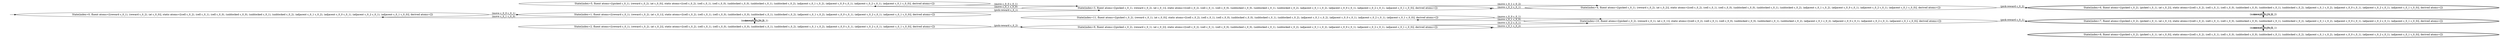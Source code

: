 digraph {
rankdir="LR"
s0[label="State(index=0, fluent atoms=[(reward c_0_1), (reward c_0_2), (at c_0_0)], static atoms=[(cell c_0_2), (cell c_0_1), (cell c_0_0), (unblocked c_0_0), (unblocked c_0_1), (unblocked c_0_2), (adjacent c_0_1 c_0_2), (adjacent c_0_0 c_0_1), (adjacent c_0_2 c_0_1), (adjacent c_0_1 c_0_0)], derived atoms=[])"]
s1[label="State(index=1, fluent atoms=[(reward c_0_1), (reward c_0_2), (at c_0_1)], static atoms=[(cell c_0_2), (cell c_0_1), (cell c_0_0), (unblocked c_0_0), (unblocked c_0_1), (unblocked c_0_2), (adjacent c_0_1 c_0_2), (adjacent c_0_0 c_0_1), (adjacent c_0_2 c_0_1), (adjacent c_0_1 c_0_0)], derived atoms=[])"]
s2[label="State(index=2, fluent atoms=[(reward c_0_1), (reward c_0_2), (at c_0_2)], static atoms=[(cell c_0_2), (cell c_0_1), (cell c_0_0), (unblocked c_0_0), (unblocked c_0_1), (unblocked c_0_2), (adjacent c_0_1 c_0_2), (adjacent c_0_0 c_0_1), (adjacent c_0_2 c_0_1), (adjacent c_0_1 c_0_0)], derived atoms=[])"]
s3[label="State(index=3, fluent atoms=[(picked c_0_1), (reward c_0_2), (at c_0_1)], static atoms=[(cell c_0_2), (cell c_0_1), (cell c_0_0), (unblocked c_0_0), (unblocked c_0_1), (unblocked c_0_2), (adjacent c_0_1 c_0_2), (adjacent c_0_0 c_0_1), (adjacent c_0_2 c_0_1), (adjacent c_0_1 c_0_0)], derived atoms=[])"]
s4[label="State(index=4, fluent atoms=[(picked c_0_1), (reward c_0_2), (at c_0_2)], static atoms=[(cell c_0_2), (cell c_0_1), (cell c_0_0), (unblocked c_0_0), (unblocked c_0_1), (unblocked c_0_2), (adjacent c_0_1 c_0_2), (adjacent c_0_0 c_0_1), (adjacent c_0_2 c_0_1), (adjacent c_0_1 c_0_0)], derived atoms=[])"]
s5[label="State(index=5, fluent atoms=[(picked c_0_1), (reward c_0_2), (at c_0_0)], static atoms=[(cell c_0_2), (cell c_0_1), (cell c_0_0), (unblocked c_0_0), (unblocked c_0_1), (unblocked c_0_2), (adjacent c_0_1 c_0_2), (adjacent c_0_0 c_0_1), (adjacent c_0_2 c_0_1), (adjacent c_0_1 c_0_0)], derived atoms=[])"]
s6[peripheries=2,label="State(index=6, fluent atoms=[(picked c_0_2), (picked c_0_1), (at c_0_2)], static atoms=[(cell c_0_2), (cell c_0_1), (cell c_0_0), (unblocked c_0_0), (unblocked c_0_1), (unblocked c_0_2), (adjacent c_0_1 c_0_2), (adjacent c_0_0 c_0_1), (adjacent c_0_2 c_0_1), (adjacent c_0_1 c_0_0)], derived atoms=[])"]
s7[peripheries=2,label="State(index=7, fluent atoms=[(picked c_0_2), (picked c_0_1), (at c_0_1)], static atoms=[(cell c_0_2), (cell c_0_1), (cell c_0_0), (unblocked c_0_0), (unblocked c_0_1), (unblocked c_0_2), (adjacent c_0_1 c_0_2), (adjacent c_0_0 c_0_1), (adjacent c_0_2 c_0_1), (adjacent c_0_1 c_0_0)], derived atoms=[])"]
s8[peripheries=2,label="State(index=8, fluent atoms=[(picked c_0_2), (picked c_0_1), (at c_0_0)], static atoms=[(cell c_0_2), (cell c_0_1), (cell c_0_0), (unblocked c_0_0), (unblocked c_0_1), (unblocked c_0_2), (adjacent c_0_1 c_0_2), (adjacent c_0_0 c_0_1), (adjacent c_0_2 c_0_1), (adjacent c_0_1 c_0_0)], derived atoms=[])"]
s9[label="State(index=9, fluent atoms=[(picked c_0_2), (reward c_0_1), (at c_0_2)], static atoms=[(cell c_0_2), (cell c_0_1), (cell c_0_0), (unblocked c_0_0), (unblocked c_0_1), (unblocked c_0_2), (adjacent c_0_1 c_0_2), (adjacent c_0_0 c_0_1), (adjacent c_0_2 c_0_1), (adjacent c_0_1 c_0_0)], derived atoms=[])"]
s10[label="State(index=10, fluent atoms=[(picked c_0_2), (reward c_0_1), (at c_0_1)], static atoms=[(cell c_0_2), (cell c_0_1), (cell c_0_0), (unblocked c_0_0), (unblocked c_0_1), (unblocked c_0_2), (adjacent c_0_1 c_0_2), (adjacent c_0_0 c_0_1), (adjacent c_0_2 c_0_1), (adjacent c_0_1 c_0_0)], derived atoms=[])"]
s11[label="State(index=11, fluent atoms=[(picked c_0_2), (reward c_0_1), (at c_0_0)], static atoms=[(cell c_0_2), (cell c_0_1), (cell c_0_0), (unblocked c_0_0), (unblocked c_0_1), (unblocked c_0_2), (adjacent c_0_1 c_0_2), (adjacent c_0_0 c_0_1), (adjacent c_0_2 c_0_1), (adjacent c_0_1 c_0_0)], derived atoms=[])"]
Dangling [ label = "", style = invis ]
{ rank = same; Dangling }
Dangling -> s0
{ rank = same; s0}
{ rank = same; s1,s2,s5}
{ rank = same; s3,s9,s11}
{ rank = same; s4,s10}
{ rank = same; s6,s7,s8}
s0->s1 [label="(move c_0_0 c_0_1)"]
s1->s2 [label="(move c_0_1 c_0_2)"]
s1->s0 [label="(move c_0_1 c_0_0)"]
s1->s3 [label="(pick-reward c_0_1)"]
s3->s4 [label="(move c_0_1 c_0_2)"]
s3->s5 [label="(move c_0_1 c_0_0)"]
s5->s3 [label="(move c_0_0 c_0_1)"]
s4->s3 [label="(move c_0_2 c_0_1)"]
s4->s6 [label="(pick-reward c_0_2)"]
s6->s7 [label="(move c_0_2 c_0_1)"]
s7->s6 [label="(move c_0_1 c_0_2)"]
s7->s8 [label="(move c_0_1 c_0_0)"]
s8->s7 [label="(move c_0_0 c_0_1)"]
s2->s1 [label="(move c_0_2 c_0_1)"]
s2->s9 [label="(pick-reward c_0_2)"]
s9->s10 [label="(move c_0_2 c_0_1)"]
s10->s9 [label="(move c_0_1 c_0_2)"]
s10->s11 [label="(move c_0_1 c_0_0)"]
s10->s7 [label="(pick-reward c_0_1)"]
s11->s10 [label="(move c_0_0 c_0_1)"]
}
